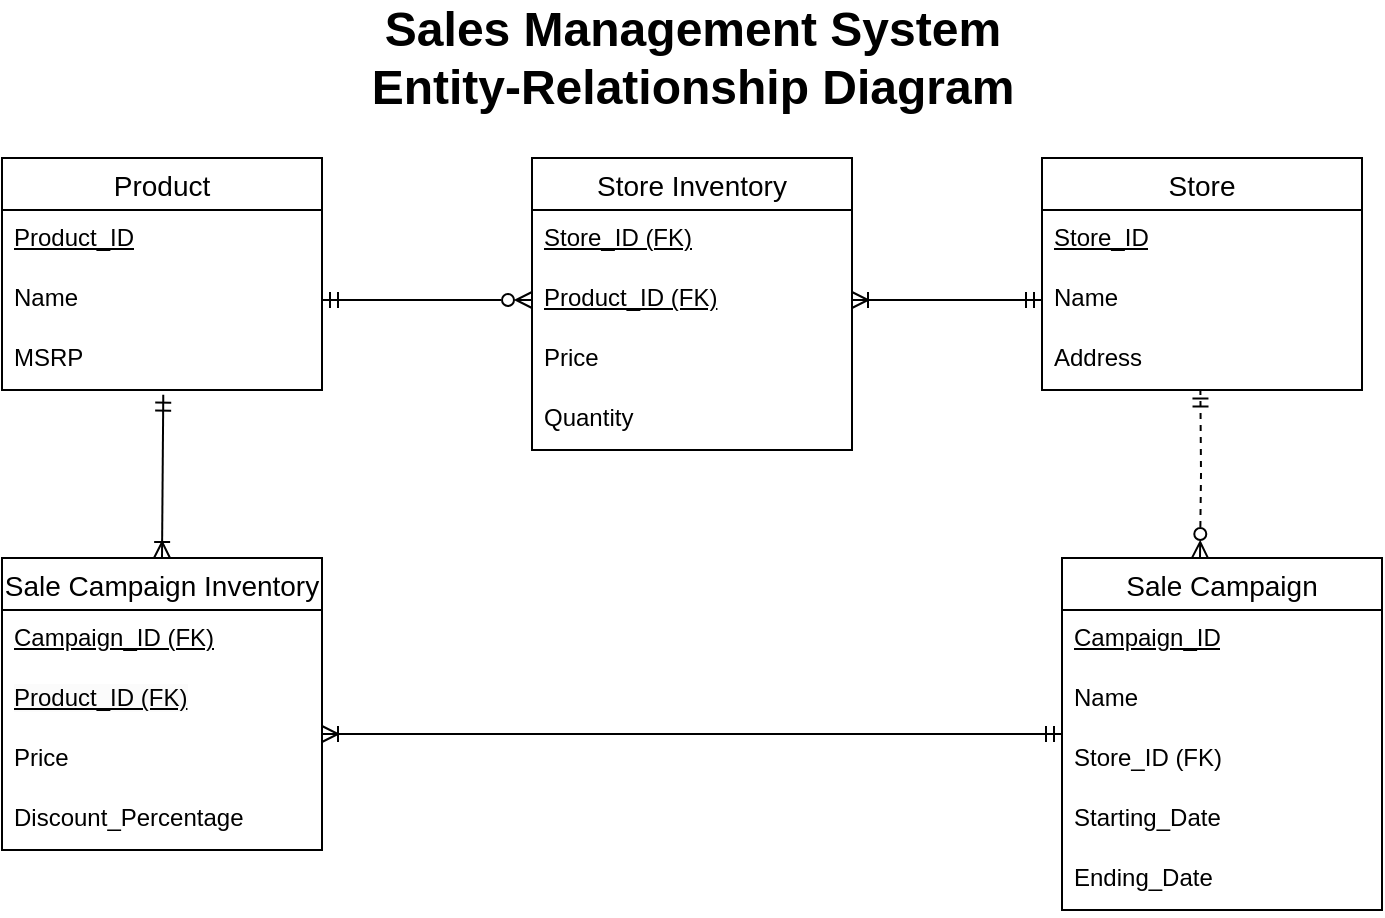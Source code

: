 <mxfile version="24.8.6">
  <diagram name="Page-1" id="3DQLrPXAIXYZ9bNfEtYK">
    <mxGraphModel dx="989" dy="532" grid="1" gridSize="10" guides="1" tooltips="1" connect="1" arrows="1" fold="1" page="1" pageScale="1" pageWidth="850" pageHeight="1100" math="0" shadow="0">
      <root>
        <mxCell id="0" />
        <mxCell id="1" parent="0" />
        <mxCell id="vtVf-BssiRN-E3WzhJgC-6" value="Store" style="swimlane;fontStyle=0;childLayout=stackLayout;horizontal=1;startSize=26;horizontalStack=0;resizeParent=1;resizeParentMax=0;resizeLast=0;collapsible=1;marginBottom=0;align=center;fontSize=14;" parent="1" vertex="1">
          <mxGeometry x="600" y="120" width="160" height="116" as="geometry" />
        </mxCell>
        <mxCell id="vtVf-BssiRN-E3WzhJgC-7" value="Store_ID" style="text;strokeColor=none;fillColor=none;spacingLeft=4;spacingRight=4;overflow=hidden;rotatable=0;points=[[0,0.5],[1,0.5]];portConstraint=eastwest;fontSize=12;whiteSpace=wrap;html=1;fontStyle=4" parent="vtVf-BssiRN-E3WzhJgC-6" vertex="1">
          <mxGeometry y="26" width="160" height="30" as="geometry" />
        </mxCell>
        <mxCell id="vtVf-BssiRN-E3WzhJgC-8" value="Name" style="text;strokeColor=none;fillColor=none;spacingLeft=4;spacingRight=4;overflow=hidden;rotatable=0;points=[[0,0.5],[1,0.5]];portConstraint=eastwest;fontSize=12;whiteSpace=wrap;html=1;" parent="vtVf-BssiRN-E3WzhJgC-6" vertex="1">
          <mxGeometry y="56" width="160" height="30" as="geometry" />
        </mxCell>
        <mxCell id="vtVf-BssiRN-E3WzhJgC-9" value="Address" style="text;strokeColor=none;fillColor=none;spacingLeft=4;spacingRight=4;overflow=hidden;rotatable=0;points=[[0,0.5],[1,0.5]];portConstraint=eastwest;fontSize=12;whiteSpace=wrap;html=1;" parent="vtVf-BssiRN-E3WzhJgC-6" vertex="1">
          <mxGeometry y="86" width="160" height="30" as="geometry" />
        </mxCell>
        <mxCell id="CD53jWUbfJK2xYGZwXu--10" value="Sale Campaign Inventory" style="swimlane;fontStyle=0;childLayout=stackLayout;horizontal=1;startSize=26;horizontalStack=0;resizeParent=1;resizeParentMax=0;resizeLast=0;collapsible=1;marginBottom=0;align=center;fontSize=14;" vertex="1" parent="1">
          <mxGeometry x="80" y="320" width="160" height="146" as="geometry" />
        </mxCell>
        <mxCell id="CD53jWUbfJK2xYGZwXu--11" value="Campaign_ID (FK)" style="text;strokeColor=none;fillColor=none;spacingLeft=4;spacingRight=4;overflow=hidden;rotatable=0;points=[[0,0.5],[1,0.5]];portConstraint=eastwest;fontSize=12;whiteSpace=wrap;html=1;fontStyle=4" vertex="1" parent="CD53jWUbfJK2xYGZwXu--10">
          <mxGeometry y="26" width="160" height="30" as="geometry" />
        </mxCell>
        <mxCell id="CD53jWUbfJK2xYGZwXu--14" value="&lt;span style=&quot;color: rgb(0, 0, 0); font-family: Helvetica; font-size: 12px; font-style: normal; font-variant-ligatures: normal; font-variant-caps: normal; font-weight: 400; letter-spacing: normal; orphans: 2; text-align: left; text-indent: 0px; text-transform: none; widows: 2; word-spacing: 0px; -webkit-text-stroke-width: 0px; white-space: normal; background-color: rgb(251, 251, 251); text-decoration-thickness: initial; text-decoration-style: initial; text-decoration-color: initial; display: inline !important; float: none;&quot;&gt;Product_ID (FK)&lt;/span&gt;&lt;div&gt;&lt;br/&gt;&lt;/div&gt;" style="text;strokeColor=none;fillColor=none;spacingLeft=4;spacingRight=4;overflow=hidden;rotatable=0;points=[[0,0.5],[1,0.5]];portConstraint=eastwest;fontSize=12;whiteSpace=wrap;html=1;fontStyle=4" vertex="1" parent="CD53jWUbfJK2xYGZwXu--10">
          <mxGeometry y="56" width="160" height="30" as="geometry" />
        </mxCell>
        <mxCell id="CD53jWUbfJK2xYGZwXu--12" value="Price" style="text;strokeColor=none;fillColor=none;spacingLeft=4;spacingRight=4;overflow=hidden;rotatable=0;points=[[0,0.5],[1,0.5]];portConstraint=eastwest;fontSize=12;whiteSpace=wrap;html=1;" vertex="1" parent="CD53jWUbfJK2xYGZwXu--10">
          <mxGeometry y="86" width="160" height="30" as="geometry" />
        </mxCell>
        <mxCell id="CD53jWUbfJK2xYGZwXu--13" value="Discount_Percentage" style="text;strokeColor=none;fillColor=none;spacingLeft=4;spacingRight=4;overflow=hidden;rotatable=0;points=[[0,0.5],[1,0.5]];portConstraint=eastwest;fontSize=12;whiteSpace=wrap;html=1;" vertex="1" parent="CD53jWUbfJK2xYGZwXu--10">
          <mxGeometry y="116" width="160" height="30" as="geometry" />
        </mxCell>
        <mxCell id="CD53jWUbfJK2xYGZwXu--18" style="rounded=0;orthogonalLoop=1;jettySize=auto;html=1;endArrow=ERoneToMany;endFill=0;startArrow=ERmandOne;startFill=0;" edge="1" parent="1" source="CD53jWUbfJK2xYGZwXu--2">
          <mxGeometry relative="1" as="geometry">
            <mxPoint x="240" y="408" as="targetPoint" />
          </mxGeometry>
        </mxCell>
        <mxCell id="CD53jWUbfJK2xYGZwXu--2" value="Sale Campaign" style="swimlane;fontStyle=0;childLayout=stackLayout;horizontal=1;startSize=26;horizontalStack=0;resizeParent=1;resizeParentMax=0;resizeLast=0;collapsible=1;marginBottom=0;align=center;fontSize=14;" vertex="1" parent="1">
          <mxGeometry x="610" y="320" width="160" height="176" as="geometry" />
        </mxCell>
        <mxCell id="CD53jWUbfJK2xYGZwXu--3" value="Campaign_ID" style="text;strokeColor=none;fillColor=none;spacingLeft=4;spacingRight=4;overflow=hidden;rotatable=0;points=[[0,0.5],[1,0.5]];portConstraint=eastwest;fontSize=12;whiteSpace=wrap;html=1;fontStyle=4" vertex="1" parent="CD53jWUbfJK2xYGZwXu--2">
          <mxGeometry y="26" width="160" height="30" as="geometry" />
        </mxCell>
        <mxCell id="CD53jWUbfJK2xYGZwXu--4" value="Name" style="text;strokeColor=none;fillColor=none;spacingLeft=4;spacingRight=4;overflow=hidden;rotatable=0;points=[[0,0.5],[1,0.5]];portConstraint=eastwest;fontSize=12;whiteSpace=wrap;html=1;" vertex="1" parent="CD53jWUbfJK2xYGZwXu--2">
          <mxGeometry y="56" width="160" height="30" as="geometry" />
        </mxCell>
        <mxCell id="CD53jWUbfJK2xYGZwXu--16" value="Store_ID (FK)" style="text;strokeColor=none;fillColor=none;spacingLeft=4;spacingRight=4;overflow=hidden;rotatable=0;points=[[0,0.5],[1,0.5]];portConstraint=eastwest;fontSize=12;whiteSpace=wrap;html=1;" vertex="1" parent="CD53jWUbfJK2xYGZwXu--2">
          <mxGeometry y="86" width="160" height="30" as="geometry" />
        </mxCell>
        <mxCell id="CD53jWUbfJK2xYGZwXu--5" value="Starting_Date" style="text;strokeColor=none;fillColor=none;spacingLeft=4;spacingRight=4;overflow=hidden;rotatable=0;points=[[0,0.5],[1,0.5]];portConstraint=eastwest;fontSize=12;whiteSpace=wrap;html=1;" vertex="1" parent="CD53jWUbfJK2xYGZwXu--2">
          <mxGeometry y="116" width="160" height="30" as="geometry" />
        </mxCell>
        <mxCell id="CD53jWUbfJK2xYGZwXu--6" value="Ending_Date" style="text;strokeColor=none;fillColor=none;spacingLeft=4;spacingRight=4;overflow=hidden;rotatable=0;points=[[0,0.5],[1,0.5]];portConstraint=eastwest;fontSize=12;whiteSpace=wrap;html=1;" vertex="1" parent="CD53jWUbfJK2xYGZwXu--2">
          <mxGeometry y="146" width="160" height="30" as="geometry" />
        </mxCell>
        <mxCell id="vtVf-BssiRN-E3WzhJgC-10" value="Product" style="swimlane;fontStyle=0;childLayout=stackLayout;horizontal=1;startSize=26;horizontalStack=0;resizeParent=1;resizeParentMax=0;resizeLast=0;collapsible=1;marginBottom=0;align=center;fontSize=14;" parent="1" vertex="1">
          <mxGeometry x="80" y="120" width="160" height="116" as="geometry" />
        </mxCell>
        <mxCell id="vtVf-BssiRN-E3WzhJgC-11" value="Product_ID" style="text;strokeColor=none;fillColor=none;spacingLeft=4;spacingRight=4;overflow=hidden;rotatable=0;points=[[0,0.5],[1,0.5]];portConstraint=eastwest;fontSize=12;whiteSpace=wrap;html=1;fontStyle=4" parent="vtVf-BssiRN-E3WzhJgC-10" vertex="1">
          <mxGeometry y="26" width="160" height="30" as="geometry" />
        </mxCell>
        <mxCell id="vtVf-BssiRN-E3WzhJgC-12" value="Name" style="text;strokeColor=none;fillColor=none;spacingLeft=4;spacingRight=4;overflow=hidden;rotatable=0;points=[[0,0.5],[1,0.5]];portConstraint=eastwest;fontSize=12;whiteSpace=wrap;html=1;" parent="vtVf-BssiRN-E3WzhJgC-10" vertex="1">
          <mxGeometry y="56" width="160" height="30" as="geometry" />
        </mxCell>
        <mxCell id="vtVf-BssiRN-E3WzhJgC-13" value="MSRP" style="text;strokeColor=none;fillColor=none;spacingLeft=4;spacingRight=4;overflow=hidden;rotatable=0;points=[[0,0.5],[1,0.5]];portConstraint=eastwest;fontSize=12;whiteSpace=wrap;html=1;" parent="vtVf-BssiRN-E3WzhJgC-10" vertex="1">
          <mxGeometry y="86" width="160" height="30" as="geometry" />
        </mxCell>
        <mxCell id="vtVf-BssiRN-E3WzhJgC-25" style="edgeStyle=orthogonalEdgeStyle;shape=connector;rounded=0;orthogonalLoop=1;jettySize=auto;html=1;strokeColor=default;align=center;verticalAlign=middle;fontFamily=Helvetica;fontSize=11;fontColor=default;labelBackgroundColor=default;endArrow=ERmandOne;endFill=0;startArrow=ERzeroToMany;startFill=0;entryX=1;entryY=0.5;entryDx=0;entryDy=0;exitX=0;exitY=0.5;exitDx=0;exitDy=0;" parent="1" source="vtVf-BssiRN-E3WzhJgC-21" target="vtVf-BssiRN-E3WzhJgC-12" edge="1">
          <mxGeometry relative="1" as="geometry">
            <mxPoint x="700" y="270" as="targetPoint" />
            <mxPoint x="340" y="191" as="sourcePoint" />
          </mxGeometry>
        </mxCell>
        <mxCell id="vtVf-BssiRN-E3WzhJgC-19" value="Store Inventory" style="swimlane;fontStyle=0;childLayout=stackLayout;horizontal=1;startSize=26;horizontalStack=0;resizeParent=1;resizeParentMax=0;resizeLast=0;collapsible=1;marginBottom=0;align=center;fontSize=14;" parent="1" vertex="1">
          <mxGeometry x="345" y="120" width="160" height="146" as="geometry" />
        </mxCell>
        <mxCell id="vtVf-BssiRN-E3WzhJgC-20" value="Store_ID (FK)&lt;div&gt;&lt;br&gt;&lt;/div&gt;" style="text;strokeColor=none;fillColor=none;spacingLeft=4;spacingRight=4;overflow=hidden;rotatable=0;points=[[0,0.5],[1,0.5]];portConstraint=eastwest;fontSize=12;whiteSpace=wrap;html=1;fontStyle=4" parent="vtVf-BssiRN-E3WzhJgC-19" vertex="1">
          <mxGeometry y="26" width="160" height="30" as="geometry" />
        </mxCell>
        <mxCell id="vtVf-BssiRN-E3WzhJgC-21" value="Product_ID (FK)" style="text;strokeColor=none;fillColor=none;spacingLeft=4;spacingRight=4;overflow=hidden;rotatable=0;points=[[0,0.5],[1,0.5]];portConstraint=eastwest;fontSize=12;whiteSpace=wrap;html=1;fontStyle=4" parent="vtVf-BssiRN-E3WzhJgC-19" vertex="1">
          <mxGeometry y="56" width="160" height="30" as="geometry" />
        </mxCell>
        <mxCell id="vtVf-BssiRN-E3WzhJgC-22" value="Price" style="text;strokeColor=none;fillColor=none;spacingLeft=4;spacingRight=4;overflow=hidden;rotatable=0;points=[[0,0.5],[1,0.5]];portConstraint=eastwest;fontSize=12;whiteSpace=wrap;html=1;" parent="vtVf-BssiRN-E3WzhJgC-19" vertex="1">
          <mxGeometry y="86" width="160" height="30" as="geometry" />
        </mxCell>
        <mxCell id="EBReER0evc-DCSOXeHem-1" value="Quantity" style="text;strokeColor=none;fillColor=none;spacingLeft=4;spacingRight=4;overflow=hidden;rotatable=0;points=[[0,0.5],[1,0.5]];portConstraint=eastwest;fontSize=12;whiteSpace=wrap;html=1;" parent="vtVf-BssiRN-E3WzhJgC-19" vertex="1">
          <mxGeometry y="116" width="160" height="30" as="geometry" />
        </mxCell>
        <mxCell id="vtVf-BssiRN-E3WzhJgC-14" value="Sales Management System&lt;div&gt;Entity-Relationship Diagram&lt;/div&gt;" style="text;strokeColor=none;fillColor=none;html=1;fontSize=24;fontStyle=1;verticalAlign=middle;align=center;" parent="1" vertex="1">
          <mxGeometry x="375" y="50" width="100" height="40" as="geometry" />
        </mxCell>
        <mxCell id="vtVf-BssiRN-E3WzhJgC-26" style="edgeStyle=orthogonalEdgeStyle;shape=connector;rounded=0;orthogonalLoop=1;jettySize=auto;html=1;strokeColor=default;align=center;verticalAlign=middle;fontFamily=Helvetica;fontSize=11;fontColor=default;labelBackgroundColor=default;endArrow=ERoneToMany;endFill=0;startArrow=ERmandOne;startFill=0;exitX=0;exitY=0.5;exitDx=0;exitDy=0;entryX=1;entryY=0.5;entryDx=0;entryDy=0;" parent="1" source="vtVf-BssiRN-E3WzhJgC-8" target="vtVf-BssiRN-E3WzhJgC-21" edge="1">
          <mxGeometry relative="1" as="geometry">
            <mxPoint x="450" y="300" as="targetPoint" />
            <Array as="points" />
          </mxGeometry>
        </mxCell>
        <mxCell id="CD53jWUbfJK2xYGZwXu--17" style="edgeStyle=orthogonalEdgeStyle;rounded=0;orthogonalLoop=1;jettySize=auto;html=1;endArrow=ERmandOne;endFill=0;startArrow=ERzeroToMany;startFill=0;entryX=0.495;entryY=1.009;entryDx=0;entryDy=0;dashed=1;entryPerimeter=0;" edge="1" parent="1" target="vtVf-BssiRN-E3WzhJgC-9">
          <mxGeometry relative="1" as="geometry">
            <mxPoint x="679" y="320" as="sourcePoint" />
            <mxPoint x="520" y="650" as="targetPoint" />
            <Array as="points" />
          </mxGeometry>
        </mxCell>
        <mxCell id="CD53jWUbfJK2xYGZwXu--19" style="rounded=0;orthogonalLoop=1;jettySize=auto;html=1;endArrow=ERmandOne;endFill=0;startArrow=ERoneToMany;startFill=0;exitX=0.5;exitY=0;exitDx=0;exitDy=0;entryX=0.504;entryY=1.078;entryDx=0;entryDy=0;entryPerimeter=0;" edge="1" parent="1" source="CD53jWUbfJK2xYGZwXu--10" target="vtVf-BssiRN-E3WzhJgC-13">
          <mxGeometry relative="1" as="geometry">
            <mxPoint x="490" y="180" as="sourcePoint" />
            <mxPoint x="161" y="270" as="targetPoint" />
          </mxGeometry>
        </mxCell>
      </root>
    </mxGraphModel>
  </diagram>
</mxfile>

